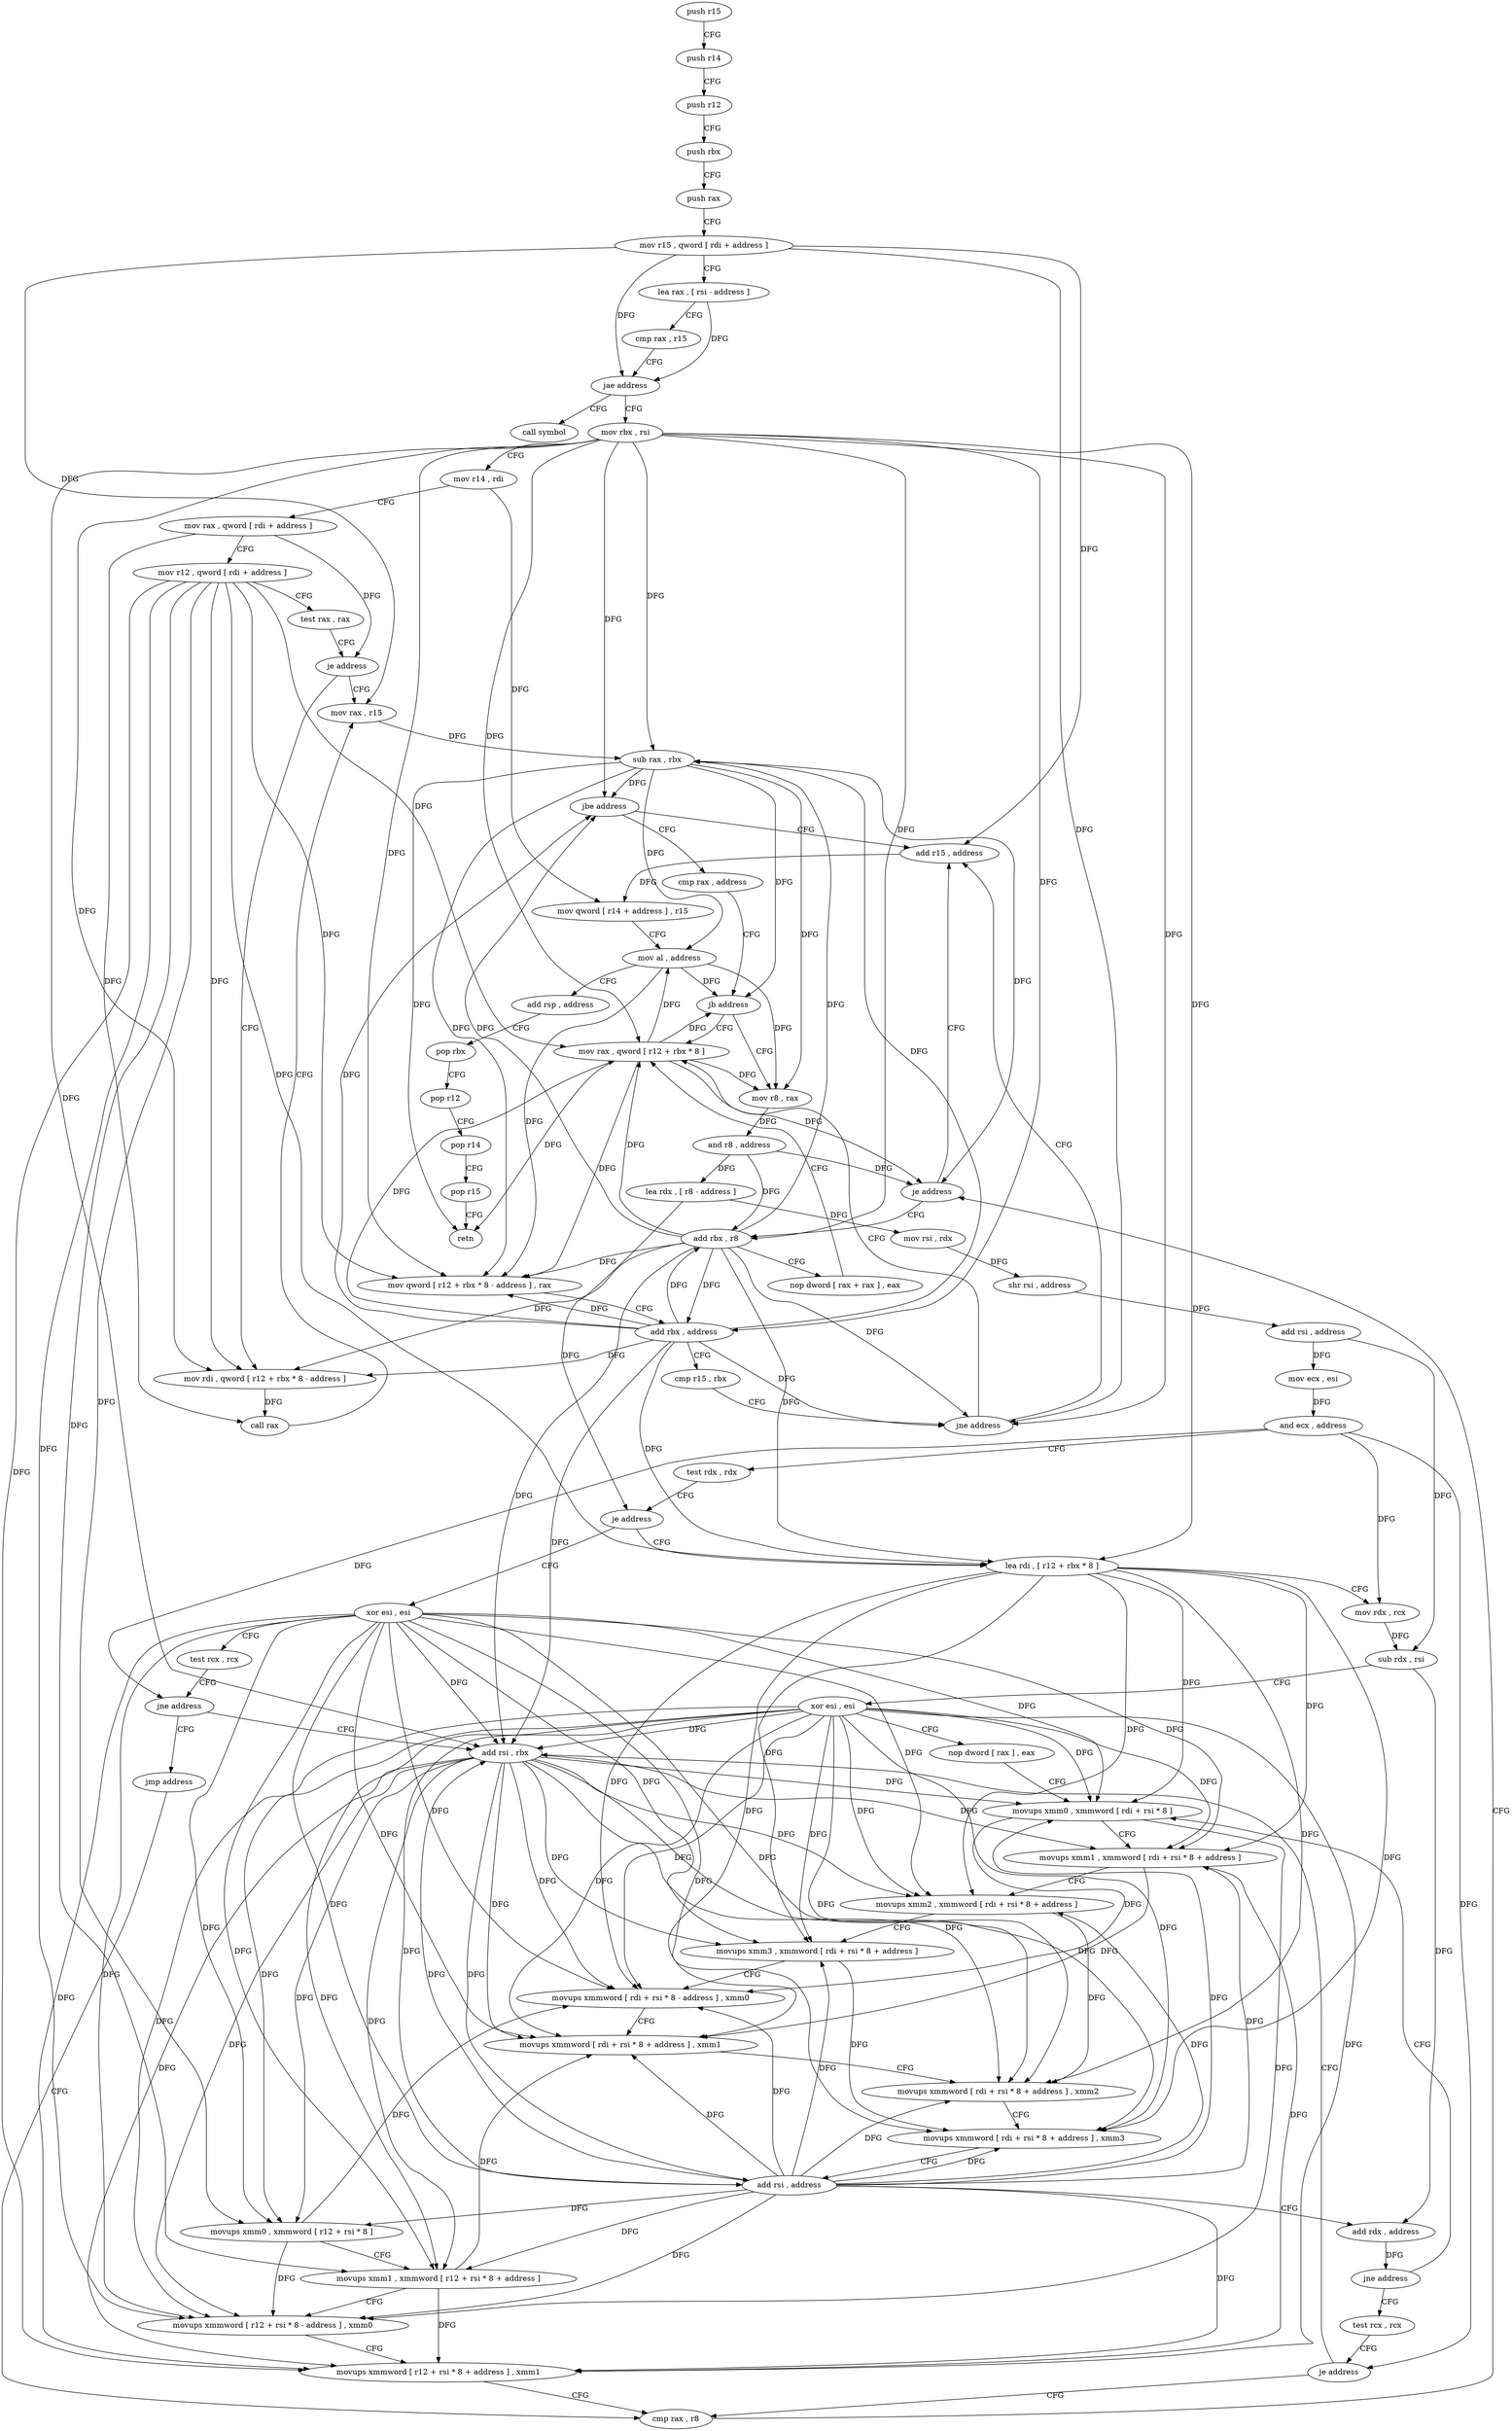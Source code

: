 digraph "func" {
"155360" [label = "push r15" ]
"155362" [label = "push r14" ]
"155364" [label = "push r12" ]
"155366" [label = "push rbx" ]
"155367" [label = "push rax" ]
"155368" [label = "mov r15 , qword [ rdi + address ]" ]
"155372" [label = "lea rax , [ rsi - address ]" ]
"155376" [label = "cmp rax , r15" ]
"155379" [label = "jae address" ]
"155633" [label = "call symbol" ]
"155385" [label = "mov rbx , rsi" ]
"155388" [label = "mov r14 , rdi" ]
"155391" [label = "mov rax , qword [ rdi + address ]" ]
"155395" [label = "mov r12 , qword [ rdi + address ]" ]
"155399" [label = "test rax , rax" ]
"155402" [label = "je address" ]
"155411" [label = "mov rax , r15" ]
"155404" [label = "mov rdi , qword [ r12 + rbx * 8 - address ]" ]
"155414" [label = "sub rax , rbx" ]
"155417" [label = "jbe address" ]
"155602" [label = "add r15 , address" ]
"155423" [label = "cmp rax , address" ]
"155409" [label = "call rax" ]
"155606" [label = "mov qword [ r14 + address ] , r15" ]
"155610" [label = "mov al , address" ]
"155612" [label = "add rsp , address" ]
"155616" [label = "pop rbx" ]
"155617" [label = "pop r12" ]
"155619" [label = "pop r14" ]
"155621" [label = "pop r15" ]
"155623" [label = "retn" ]
"155427" [label = "jb address" ]
"155584" [label = "mov rax , qword [ r12 + rbx * 8 ]" ]
"155433" [label = "mov r8 , rax" ]
"155588" [label = "mov qword [ r12 + rbx * 8 - address ] , rax" ]
"155593" [label = "add rbx , address" ]
"155597" [label = "cmp r15 , rbx" ]
"155600" [label = "jne address" ]
"155436" [label = "and r8 , address" ]
"155440" [label = "lea rdx , [ r8 - address ]" ]
"155444" [label = "mov rsi , rdx" ]
"155447" [label = "shr rsi , address" ]
"155451" [label = "add rsi , address" ]
"155455" [label = "mov ecx , esi" ]
"155457" [label = "and ecx , address" ]
"155460" [label = "test rdx , rdx" ]
"155463" [label = "je address" ]
"155624" [label = "xor esi , esi" ]
"155469" [label = "lea rdi , [ r12 + rbx * 8 ]" ]
"155626" [label = "test rcx , rcx" ]
"155629" [label = "jne address" ]
"155542" [label = "add rsi , rbx" ]
"155631" [label = "jmp address" ]
"155473" [label = "mov rdx , rcx" ]
"155476" [label = "sub rdx , rsi" ]
"155479" [label = "xor esi , esi" ]
"155481" [label = "nop dword [ rax ] , eax" ]
"155488" [label = "movups xmm0 , xmmword [ rdi + rsi * 8 ]" ]
"155545" [label = "movups xmm0 , xmmword [ r12 + rsi * 8 ]" ]
"155550" [label = "movups xmm1 , xmmword [ r12 + rsi * 8 + address ]" ]
"155556" [label = "movups xmmword [ r12 + rsi * 8 - address ] , xmm0" ]
"155562" [label = "movups xmmword [ r12 + rsi * 8 + address ] , xmm1" ]
"155568" [label = "cmp rax , r8" ]
"155492" [label = "movups xmm1 , xmmword [ rdi + rsi * 8 + address ]" ]
"155497" [label = "movups xmm2 , xmmword [ rdi + rsi * 8 + address ]" ]
"155502" [label = "movups xmm3 , xmmword [ rdi + rsi * 8 + address ]" ]
"155507" [label = "movups xmmword [ rdi + rsi * 8 - address ] , xmm0" ]
"155512" [label = "movups xmmword [ rdi + rsi * 8 + address ] , xmm1" ]
"155517" [label = "movups xmmword [ rdi + rsi * 8 + address ] , xmm2" ]
"155522" [label = "movups xmmword [ rdi + rsi * 8 + address ] , xmm3" ]
"155527" [label = "add rsi , address" ]
"155531" [label = "add rdx , address" ]
"155535" [label = "jne address" ]
"155537" [label = "test rcx , rcx" ]
"155540" [label = "je address" ]
"155573" [label = "add rbx , r8" ]
"155576" [label = "nop dword [ rax + rax ] , eax" ]
"155571" [label = "je address" ]
"155360" -> "155362" [ label = "CFG" ]
"155362" -> "155364" [ label = "CFG" ]
"155364" -> "155366" [ label = "CFG" ]
"155366" -> "155367" [ label = "CFG" ]
"155367" -> "155368" [ label = "CFG" ]
"155368" -> "155372" [ label = "CFG" ]
"155368" -> "155379" [ label = "DFG" ]
"155368" -> "155411" [ label = "DFG" ]
"155368" -> "155602" [ label = "DFG" ]
"155368" -> "155600" [ label = "DFG" ]
"155372" -> "155376" [ label = "CFG" ]
"155372" -> "155379" [ label = "DFG" ]
"155376" -> "155379" [ label = "CFG" ]
"155379" -> "155633" [ label = "CFG" ]
"155379" -> "155385" [ label = "CFG" ]
"155385" -> "155388" [ label = "CFG" ]
"155385" -> "155414" [ label = "DFG" ]
"155385" -> "155417" [ label = "DFG" ]
"155385" -> "155404" [ label = "DFG" ]
"155385" -> "155584" [ label = "DFG" ]
"155385" -> "155588" [ label = "DFG" ]
"155385" -> "155593" [ label = "DFG" ]
"155385" -> "155600" [ label = "DFG" ]
"155385" -> "155469" [ label = "DFG" ]
"155385" -> "155542" [ label = "DFG" ]
"155385" -> "155573" [ label = "DFG" ]
"155388" -> "155391" [ label = "CFG" ]
"155388" -> "155606" [ label = "DFG" ]
"155391" -> "155395" [ label = "CFG" ]
"155391" -> "155402" [ label = "DFG" ]
"155391" -> "155409" [ label = "DFG" ]
"155395" -> "155399" [ label = "CFG" ]
"155395" -> "155404" [ label = "DFG" ]
"155395" -> "155584" [ label = "DFG" ]
"155395" -> "155588" [ label = "DFG" ]
"155395" -> "155469" [ label = "DFG" ]
"155395" -> "155545" [ label = "DFG" ]
"155395" -> "155550" [ label = "DFG" ]
"155395" -> "155556" [ label = "DFG" ]
"155395" -> "155562" [ label = "DFG" ]
"155399" -> "155402" [ label = "CFG" ]
"155402" -> "155411" [ label = "CFG" ]
"155402" -> "155404" [ label = "CFG" ]
"155411" -> "155414" [ label = "DFG" ]
"155404" -> "155409" [ label = "DFG" ]
"155414" -> "155417" [ label = "DFG" ]
"155414" -> "155610" [ label = "DFG" ]
"155414" -> "155623" [ label = "DFG" ]
"155414" -> "155427" [ label = "DFG" ]
"155414" -> "155588" [ label = "DFG" ]
"155414" -> "155433" [ label = "DFG" ]
"155414" -> "155571" [ label = "DFG" ]
"155417" -> "155602" [ label = "CFG" ]
"155417" -> "155423" [ label = "CFG" ]
"155602" -> "155606" [ label = "DFG" ]
"155423" -> "155427" [ label = "CFG" ]
"155409" -> "155411" [ label = "CFG" ]
"155606" -> "155610" [ label = "CFG" ]
"155610" -> "155612" [ label = "CFG" ]
"155610" -> "155427" [ label = "DFG" ]
"155610" -> "155588" [ label = "DFG" ]
"155610" -> "155433" [ label = "DFG" ]
"155612" -> "155616" [ label = "CFG" ]
"155616" -> "155617" [ label = "CFG" ]
"155617" -> "155619" [ label = "CFG" ]
"155619" -> "155621" [ label = "CFG" ]
"155621" -> "155623" [ label = "CFG" ]
"155427" -> "155584" [ label = "CFG" ]
"155427" -> "155433" [ label = "CFG" ]
"155584" -> "155588" [ label = "DFG" ]
"155584" -> "155610" [ label = "DFG" ]
"155584" -> "155427" [ label = "DFG" ]
"155584" -> "155623" [ label = "DFG" ]
"155584" -> "155433" [ label = "DFG" ]
"155584" -> "155571" [ label = "DFG" ]
"155433" -> "155436" [ label = "DFG" ]
"155588" -> "155593" [ label = "CFG" ]
"155593" -> "155597" [ label = "CFG" ]
"155593" -> "155414" [ label = "DFG" ]
"155593" -> "155417" [ label = "DFG" ]
"155593" -> "155404" [ label = "DFG" ]
"155593" -> "155584" [ label = "DFG" ]
"155593" -> "155588" [ label = "DFG" ]
"155593" -> "155600" [ label = "DFG" ]
"155593" -> "155469" [ label = "DFG" ]
"155593" -> "155542" [ label = "DFG" ]
"155593" -> "155573" [ label = "DFG" ]
"155597" -> "155600" [ label = "CFG" ]
"155600" -> "155584" [ label = "CFG" ]
"155600" -> "155602" [ label = "CFG" ]
"155436" -> "155440" [ label = "DFG" ]
"155436" -> "155571" [ label = "DFG" ]
"155436" -> "155573" [ label = "DFG" ]
"155440" -> "155444" [ label = "DFG" ]
"155440" -> "155463" [ label = "DFG" ]
"155444" -> "155447" [ label = "DFG" ]
"155447" -> "155451" [ label = "DFG" ]
"155451" -> "155455" [ label = "DFG" ]
"155451" -> "155476" [ label = "DFG" ]
"155455" -> "155457" [ label = "DFG" ]
"155457" -> "155460" [ label = "CFG" ]
"155457" -> "155629" [ label = "DFG" ]
"155457" -> "155473" [ label = "DFG" ]
"155457" -> "155540" [ label = "DFG" ]
"155460" -> "155463" [ label = "CFG" ]
"155463" -> "155624" [ label = "CFG" ]
"155463" -> "155469" [ label = "CFG" ]
"155624" -> "155626" [ label = "CFG" ]
"155624" -> "155542" [ label = "DFG" ]
"155624" -> "155545" [ label = "DFG" ]
"155624" -> "155550" [ label = "DFG" ]
"155624" -> "155556" [ label = "DFG" ]
"155624" -> "155562" [ label = "DFG" ]
"155624" -> "155488" [ label = "DFG" ]
"155624" -> "155492" [ label = "DFG" ]
"155624" -> "155497" [ label = "DFG" ]
"155624" -> "155502" [ label = "DFG" ]
"155624" -> "155507" [ label = "DFG" ]
"155624" -> "155512" [ label = "DFG" ]
"155624" -> "155517" [ label = "DFG" ]
"155624" -> "155522" [ label = "DFG" ]
"155624" -> "155527" [ label = "DFG" ]
"155469" -> "155473" [ label = "CFG" ]
"155469" -> "155488" [ label = "DFG" ]
"155469" -> "155492" [ label = "DFG" ]
"155469" -> "155497" [ label = "DFG" ]
"155469" -> "155502" [ label = "DFG" ]
"155469" -> "155507" [ label = "DFG" ]
"155469" -> "155512" [ label = "DFG" ]
"155469" -> "155517" [ label = "DFG" ]
"155469" -> "155522" [ label = "DFG" ]
"155626" -> "155629" [ label = "CFG" ]
"155629" -> "155542" [ label = "CFG" ]
"155629" -> "155631" [ label = "CFG" ]
"155542" -> "155545" [ label = "DFG" ]
"155542" -> "155550" [ label = "DFG" ]
"155542" -> "155556" [ label = "DFG" ]
"155542" -> "155562" [ label = "DFG" ]
"155542" -> "155488" [ label = "DFG" ]
"155542" -> "155492" [ label = "DFG" ]
"155542" -> "155497" [ label = "DFG" ]
"155542" -> "155502" [ label = "DFG" ]
"155542" -> "155507" [ label = "DFG" ]
"155542" -> "155512" [ label = "DFG" ]
"155542" -> "155517" [ label = "DFG" ]
"155542" -> "155522" [ label = "DFG" ]
"155542" -> "155527" [ label = "DFG" ]
"155631" -> "155568" [ label = "CFG" ]
"155473" -> "155476" [ label = "DFG" ]
"155476" -> "155479" [ label = "CFG" ]
"155476" -> "155531" [ label = "DFG" ]
"155479" -> "155481" [ label = "CFG" ]
"155479" -> "155542" [ label = "DFG" ]
"155479" -> "155545" [ label = "DFG" ]
"155479" -> "155550" [ label = "DFG" ]
"155479" -> "155556" [ label = "DFG" ]
"155479" -> "155562" [ label = "DFG" ]
"155479" -> "155488" [ label = "DFG" ]
"155479" -> "155492" [ label = "DFG" ]
"155479" -> "155497" [ label = "DFG" ]
"155479" -> "155502" [ label = "DFG" ]
"155479" -> "155507" [ label = "DFG" ]
"155479" -> "155512" [ label = "DFG" ]
"155479" -> "155517" [ label = "DFG" ]
"155479" -> "155522" [ label = "DFG" ]
"155479" -> "155527" [ label = "DFG" ]
"155481" -> "155488" [ label = "CFG" ]
"155488" -> "155492" [ label = "CFG" ]
"155488" -> "155556" [ label = "DFG" ]
"155488" -> "155507" [ label = "DFG" ]
"155545" -> "155550" [ label = "CFG" ]
"155545" -> "155556" [ label = "DFG" ]
"155545" -> "155507" [ label = "DFG" ]
"155550" -> "155556" [ label = "CFG" ]
"155550" -> "155562" [ label = "DFG" ]
"155550" -> "155512" [ label = "DFG" ]
"155556" -> "155562" [ label = "CFG" ]
"155562" -> "155568" [ label = "CFG" ]
"155568" -> "155571" [ label = "CFG" ]
"155492" -> "155497" [ label = "CFG" ]
"155492" -> "155562" [ label = "DFG" ]
"155492" -> "155512" [ label = "DFG" ]
"155497" -> "155502" [ label = "CFG" ]
"155497" -> "155517" [ label = "DFG" ]
"155502" -> "155507" [ label = "CFG" ]
"155502" -> "155522" [ label = "DFG" ]
"155507" -> "155512" [ label = "CFG" ]
"155512" -> "155517" [ label = "CFG" ]
"155517" -> "155522" [ label = "CFG" ]
"155522" -> "155527" [ label = "CFG" ]
"155527" -> "155531" [ label = "CFG" ]
"155527" -> "155545" [ label = "DFG" ]
"155527" -> "155550" [ label = "DFG" ]
"155527" -> "155488" [ label = "DFG" ]
"155527" -> "155492" [ label = "DFG" ]
"155527" -> "155497" [ label = "DFG" ]
"155527" -> "155502" [ label = "DFG" ]
"155527" -> "155542" [ label = "DFG" ]
"155527" -> "155556" [ label = "DFG" ]
"155527" -> "155562" [ label = "DFG" ]
"155527" -> "155507" [ label = "DFG" ]
"155527" -> "155512" [ label = "DFG" ]
"155527" -> "155517" [ label = "DFG" ]
"155527" -> "155522" [ label = "DFG" ]
"155531" -> "155535" [ label = "DFG" ]
"155535" -> "155488" [ label = "CFG" ]
"155535" -> "155537" [ label = "CFG" ]
"155537" -> "155540" [ label = "CFG" ]
"155540" -> "155568" [ label = "CFG" ]
"155540" -> "155542" [ label = "CFG" ]
"155573" -> "155576" [ label = "CFG" ]
"155573" -> "155414" [ label = "DFG" ]
"155573" -> "155417" [ label = "DFG" ]
"155573" -> "155404" [ label = "DFG" ]
"155573" -> "155584" [ label = "DFG" ]
"155573" -> "155593" [ label = "DFG" ]
"155573" -> "155600" [ label = "DFG" ]
"155573" -> "155469" [ label = "DFG" ]
"155573" -> "155542" [ label = "DFG" ]
"155573" -> "155588" [ label = "DFG" ]
"155576" -> "155584" [ label = "CFG" ]
"155571" -> "155602" [ label = "CFG" ]
"155571" -> "155573" [ label = "CFG" ]
}
